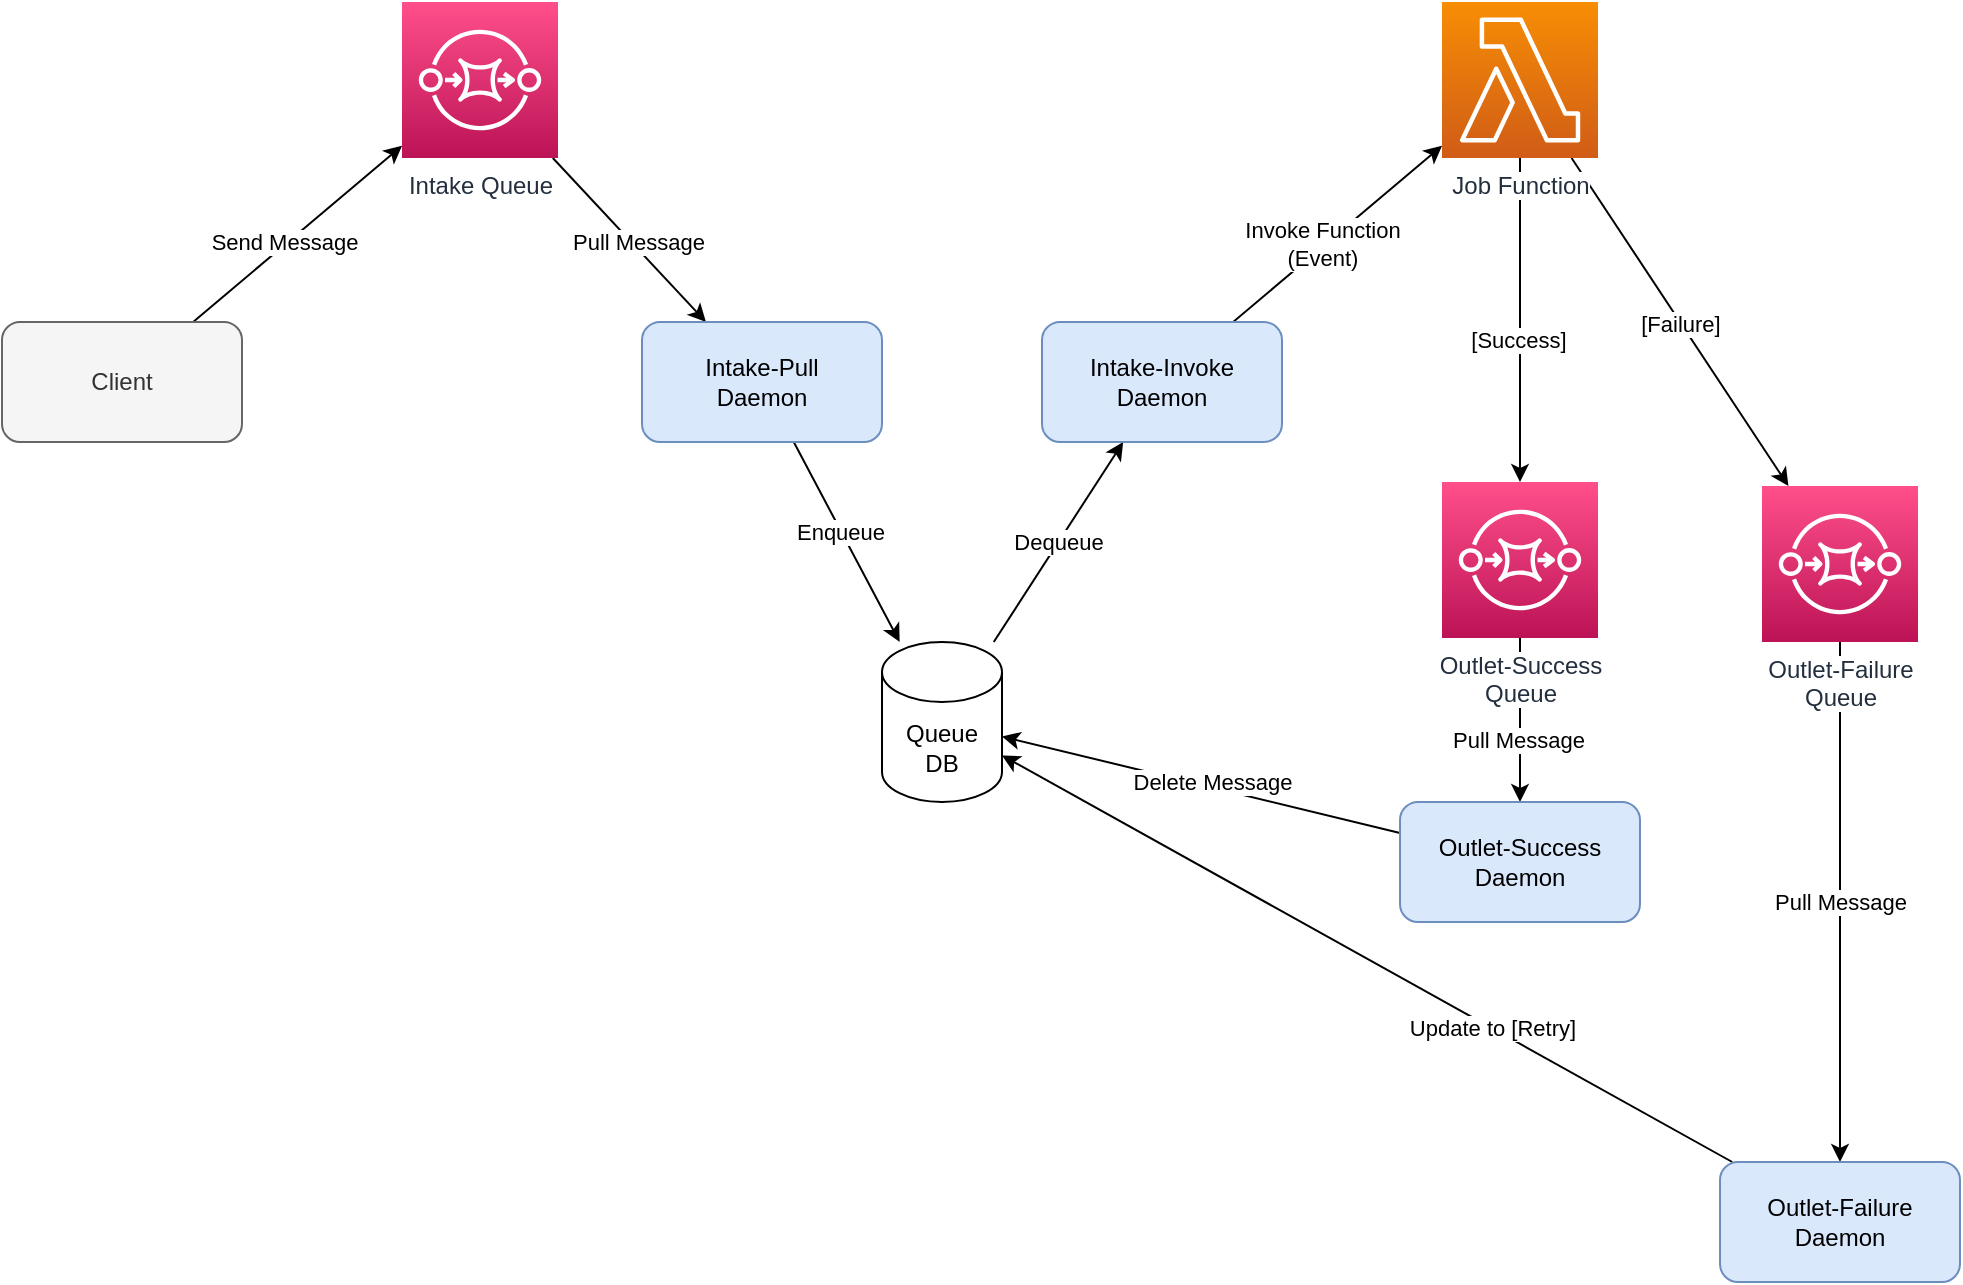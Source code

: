 <mxfile version="20.6.0" type="device"><diagram id="mxVrkepGvQhO2i_dYuH9" name="ページ1"><mxGraphModel dx="1423" dy="1103" grid="1" gridSize="10" guides="1" tooltips="1" connect="1" arrows="1" fold="1" page="1" pageScale="1" pageWidth="1169" pageHeight="827" math="0" shadow="0"><root><mxCell id="0"/><mxCell id="1" parent="0"/><mxCell id="HZb5ogPzErYhzc3wcaVC-30" style="edgeStyle=none;rounded=0;orthogonalLoop=1;jettySize=auto;html=1;" parent="1" source="HZb5ogPzErYhzc3wcaVC-1" target="HZb5ogPzErYhzc3wcaVC-12" edge="1"><mxGeometry relative="1" as="geometry"/></mxCell><mxCell id="HZb5ogPzErYhzc3wcaVC-31" value="Pull Message" style="edgeLabel;html=1;align=center;verticalAlign=middle;resizable=0;points=[];" parent="HZb5ogPzErYhzc3wcaVC-30" vertex="1" connectable="0"><mxGeometry x="-0.013" y="4" relative="1" as="geometry"><mxPoint x="2" y="4" as="offset"/></mxGeometry></mxCell><mxCell id="HZb5ogPzErYhzc3wcaVC-1" value="&lt;span style=&quot;background-color: rgb(255, 255, 255);&quot;&gt;Intake Queue&lt;/span&gt;" style="sketch=0;points=[[0,0,0],[0.25,0,0],[0.5,0,0],[0.75,0,0],[1,0,0],[0,1,0],[0.25,1,0],[0.5,1,0],[0.75,1,0],[1,1,0],[0,0.25,0],[0,0.5,0],[0,0.75,0],[1,0.25,0],[1,0.5,0],[1,0.75,0]];outlineConnect=0;fontColor=#232F3E;gradientColor=#FF4F8B;gradientDirection=north;fillColor=#BC1356;strokeColor=#ffffff;dashed=0;verticalLabelPosition=bottom;verticalAlign=top;align=center;html=1;fontSize=12;fontStyle=0;aspect=fixed;shape=mxgraph.aws4.resourceIcon;resIcon=mxgraph.aws4.sqs;" parent="1" vertex="1"><mxGeometry x="240" y="120" width="78" height="78" as="geometry"/></mxCell><mxCell id="HZb5ogPzErYhzc3wcaVC-28" style="edgeStyle=none;rounded=0;orthogonalLoop=1;jettySize=auto;html=1;" parent="1" source="HZb5ogPzErYhzc3wcaVC-8" target="HZb5ogPzErYhzc3wcaVC-1" edge="1"><mxGeometry relative="1" as="geometry"/></mxCell><mxCell id="HZb5ogPzErYhzc3wcaVC-29" value="Send Message" style="edgeLabel;html=1;align=center;verticalAlign=middle;resizable=0;points=[];" parent="HZb5ogPzErYhzc3wcaVC-28" vertex="1" connectable="0"><mxGeometry x="-0.25" y="-3" relative="1" as="geometry"><mxPoint x="4" y="-10" as="offset"/></mxGeometry></mxCell><mxCell id="HZb5ogPzErYhzc3wcaVC-8" value="Client" style="rounded=1;whiteSpace=wrap;html=1;fillColor=#f5f5f5;fontColor=#333333;strokeColor=#666666;" parent="1" vertex="1"><mxGeometry x="40" y="280" width="120" height="60" as="geometry"/></mxCell><mxCell id="HZb5ogPzErYhzc3wcaVC-32" style="edgeStyle=none;rounded=0;orthogonalLoop=1;jettySize=auto;html=1;" parent="1" source="HZb5ogPzErYhzc3wcaVC-12" target="HZb5ogPzErYhzc3wcaVC-17" edge="1"><mxGeometry relative="1" as="geometry"/></mxCell><mxCell id="HZb5ogPzErYhzc3wcaVC-33" value="Enqueue" style="edgeLabel;html=1;align=center;verticalAlign=middle;resizable=0;points=[];" parent="HZb5ogPzErYhzc3wcaVC-32" vertex="1" connectable="0"><mxGeometry x="-0.114" y="-1" relative="1" as="geometry"><mxPoint as="offset"/></mxGeometry></mxCell><mxCell id="HZb5ogPzErYhzc3wcaVC-12" value="Intake-Pull&lt;br&gt;Daemon" style="rounded=1;whiteSpace=wrap;html=1;fillColor=#dae8fc;strokeColor=#6c8ebf;" parent="1" vertex="1"><mxGeometry x="360" y="280" width="120" height="60" as="geometry"/></mxCell><mxCell id="HZb5ogPzErYhzc3wcaVC-34" value="Dequeue" style="edgeStyle=none;rounded=0;orthogonalLoop=1;jettySize=auto;html=1;" parent="1" source="HZb5ogPzErYhzc3wcaVC-17" target="HZb5ogPzErYhzc3wcaVC-19" edge="1"><mxGeometry relative="1" as="geometry"/></mxCell><mxCell id="HZb5ogPzErYhzc3wcaVC-17" value="Queue&lt;br&gt;DB" style="shape=cylinder3;whiteSpace=wrap;html=1;boundedLbl=1;backgroundOutline=1;size=15;" parent="1" vertex="1"><mxGeometry x="480" y="440" width="60" height="80" as="geometry"/></mxCell><mxCell id="HZb5ogPzErYhzc3wcaVC-27" style="edgeStyle=none;rounded=0;orthogonalLoop=1;jettySize=auto;html=1;" parent="1" source="HZb5ogPzErYhzc3wcaVC-19" target="HZb5ogPzErYhzc3wcaVC-22" edge="1"><mxGeometry relative="1" as="geometry"/></mxCell><mxCell id="HZb5ogPzErYhzc3wcaVC-37" value="Invoke Function&lt;br&gt;(Event)" style="edgeLabel;html=1;align=center;verticalAlign=middle;resizable=0;points=[];" parent="HZb5ogPzErYhzc3wcaVC-27" vertex="1" connectable="0"><mxGeometry x="0.076" relative="1" as="geometry"><mxPoint x="-12" y="8" as="offset"/></mxGeometry></mxCell><mxCell id="HZb5ogPzErYhzc3wcaVC-19" value="Intake-Invoke&lt;br&gt;Daemon" style="rounded=1;whiteSpace=wrap;html=1;fillColor=#dae8fc;strokeColor=#6c8ebf;" parent="1" vertex="1"><mxGeometry x="560" y="280" width="120" height="60" as="geometry"/></mxCell><mxCell id="HZb5ogPzErYhzc3wcaVC-39" style="edgeStyle=none;rounded=0;orthogonalLoop=1;jettySize=auto;html=1;" parent="1" source="HZb5ogPzErYhzc3wcaVC-22" target="HZb5ogPzErYhzc3wcaVC-38" edge="1"><mxGeometry relative="1" as="geometry"/></mxCell><mxCell id="HZb5ogPzErYhzc3wcaVC-45" value="[Success]" style="edgeLabel;html=1;align=center;verticalAlign=middle;resizable=0;points=[];" parent="HZb5ogPzErYhzc3wcaVC-39" vertex="1" connectable="0"><mxGeometry x="0.123" y="-1" relative="1" as="geometry"><mxPoint as="offset"/></mxGeometry></mxCell><mxCell id="HZb5ogPzErYhzc3wcaVC-41" value="[Failure]" style="edgeStyle=none;rounded=0;orthogonalLoop=1;jettySize=auto;html=1;" parent="1" source="HZb5ogPzErYhzc3wcaVC-22" target="HZb5ogPzErYhzc3wcaVC-40" edge="1"><mxGeometry x="0.008" relative="1" as="geometry"><mxPoint as="offset"/></mxGeometry></mxCell><mxCell id="HZb5ogPzErYhzc3wcaVC-22" value="&lt;span style=&quot;background-color: rgb(255, 255, 255);&quot;&gt;Job Function&lt;/span&gt;" style="sketch=0;points=[[0,0,0],[0.25,0,0],[0.5,0,0],[0.75,0,0],[1,0,0],[0,1,0],[0.25,1,0],[0.5,1,0],[0.75,1,0],[1,1,0],[0,0.25,0],[0,0.5,0],[0,0.75,0],[1,0.25,0],[1,0.5,0],[1,0.75,0]];outlineConnect=0;fontColor=#232F3E;gradientColor=#F78E04;gradientDirection=north;fillColor=#D05C17;strokeColor=#ffffff;dashed=0;verticalLabelPosition=bottom;verticalAlign=top;align=center;html=1;fontSize=12;fontStyle=0;aspect=fixed;shape=mxgraph.aws4.resourceIcon;resIcon=mxgraph.aws4.lambda;" parent="1" vertex="1"><mxGeometry x="760" y="120" width="78" height="78" as="geometry"/></mxCell><mxCell id="UKIermQNzph6TnSPJj98-7" style="edgeStyle=none;rounded=0;orthogonalLoop=1;jettySize=auto;html=1;" parent="1" source="HZb5ogPzErYhzc3wcaVC-38" target="UKIermQNzph6TnSPJj98-1" edge="1"><mxGeometry relative="1" as="geometry"/></mxCell><mxCell id="UKIermQNzph6TnSPJj98-9" value="Pull Message" style="edgeLabel;html=1;align=center;verticalAlign=middle;resizable=0;points=[];" parent="UKIermQNzph6TnSPJj98-7" vertex="1" connectable="0"><mxGeometry x="0.244" y="-1" relative="1" as="geometry"><mxPoint as="offset"/></mxGeometry></mxCell><mxCell id="HZb5ogPzErYhzc3wcaVC-38" value="&lt;span style=&quot;background-color: rgb(255, 255, 255);&quot;&gt;Outlet-Success&lt;br&gt;Queue&lt;/span&gt;" style="sketch=0;points=[[0,0,0],[0.25,0,0],[0.5,0,0],[0.75,0,0],[1,0,0],[0,1,0],[0.25,1,0],[0.5,1,0],[0.75,1,0],[1,1,0],[0,0.25,0],[0,0.5,0],[0,0.75,0],[1,0.25,0],[1,0.5,0],[1,0.75,0]];outlineConnect=0;fontColor=#232F3E;gradientColor=#FF4F8B;gradientDirection=north;fillColor=#BC1356;strokeColor=#ffffff;dashed=0;verticalLabelPosition=bottom;verticalAlign=top;align=center;html=1;fontSize=12;fontStyle=0;aspect=fixed;shape=mxgraph.aws4.resourceIcon;resIcon=mxgraph.aws4.sqs;" parent="1" vertex="1"><mxGeometry x="760" y="360" width="78" height="78" as="geometry"/></mxCell><mxCell id="UKIermQNzph6TnSPJj98-8" value="Pull Message" style="edgeStyle=none;rounded=0;orthogonalLoop=1;jettySize=auto;html=1;" parent="1" source="HZb5ogPzErYhzc3wcaVC-40" target="UKIermQNzph6TnSPJj98-2" edge="1"><mxGeometry relative="1" as="geometry"/></mxCell><mxCell id="HZb5ogPzErYhzc3wcaVC-40" value="&lt;span style=&quot;background-color: rgb(255, 255, 255);&quot;&gt;Outlet-Failure&lt;br&gt;Queue&lt;/span&gt;" style="sketch=0;points=[[0,0,0],[0.25,0,0],[0.5,0,0],[0.75,0,0],[1,0,0],[0,1,0],[0.25,1,0],[0.5,1,0],[0.75,1,0],[1,1,0],[0,0.25,0],[0,0.5,0],[0,0.75,0],[1,0.25,0],[1,0.5,0],[1,0.75,0]];outlineConnect=0;fontColor=#232F3E;gradientColor=#FF4F8B;gradientDirection=north;fillColor=#BC1356;strokeColor=#ffffff;dashed=0;verticalLabelPosition=bottom;verticalAlign=top;align=center;html=1;fontSize=12;fontStyle=0;aspect=fixed;shape=mxgraph.aws4.resourceIcon;resIcon=mxgraph.aws4.sqs;" parent="1" vertex="1"><mxGeometry x="920" y="362" width="78" height="78" as="geometry"/></mxCell><mxCell id="UKIermQNzph6TnSPJj98-5" style="edgeStyle=none;rounded=0;orthogonalLoop=1;jettySize=auto;html=1;" parent="1" source="UKIermQNzph6TnSPJj98-1" target="HZb5ogPzErYhzc3wcaVC-17" edge="1"><mxGeometry relative="1" as="geometry"/></mxCell><mxCell id="UKIermQNzph6TnSPJj98-10" value="Delete Message" style="edgeLabel;html=1;align=center;verticalAlign=middle;resizable=0;points=[];" parent="UKIermQNzph6TnSPJj98-5" vertex="1" connectable="0"><mxGeometry x="-0.049" y="-3" relative="1" as="geometry"><mxPoint as="offset"/></mxGeometry></mxCell><mxCell id="UKIermQNzph6TnSPJj98-1" value="Outlet-Success&lt;br&gt;Daemon" style="rounded=1;whiteSpace=wrap;html=1;fillColor=#dae8fc;strokeColor=#6c8ebf;" parent="1" vertex="1"><mxGeometry x="739" y="520" width="120" height="60" as="geometry"/></mxCell><mxCell id="UKIermQNzph6TnSPJj98-6" style="edgeStyle=none;rounded=0;orthogonalLoop=1;jettySize=auto;html=1;" parent="1" source="UKIermQNzph6TnSPJj98-2" target="HZb5ogPzErYhzc3wcaVC-17" edge="1"><mxGeometry relative="1" as="geometry"/></mxCell><mxCell id="UKIermQNzph6TnSPJj98-11" value="Update to [Retry]" style="edgeLabel;html=1;align=center;verticalAlign=middle;resizable=0;points=[];" parent="UKIermQNzph6TnSPJj98-6" vertex="1" connectable="0"><mxGeometry x="-0.342" relative="1" as="geometry"><mxPoint as="offset"/></mxGeometry></mxCell><mxCell id="UKIermQNzph6TnSPJj98-2" value="Outlet-Failure&lt;br&gt;Daemon" style="rounded=1;whiteSpace=wrap;html=1;fillColor=#dae8fc;strokeColor=#6c8ebf;" parent="1" vertex="1"><mxGeometry x="899" y="700" width="120" height="60" as="geometry"/></mxCell></root></mxGraphModel></diagram></mxfile>